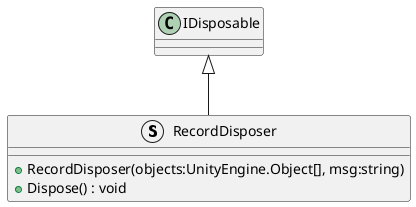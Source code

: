 @startuml
struct RecordDisposer {
    + RecordDisposer(objects:UnityEngine.Object[], msg:string)
    + Dispose() : void
}
IDisposable <|-- RecordDisposer
@enduml
